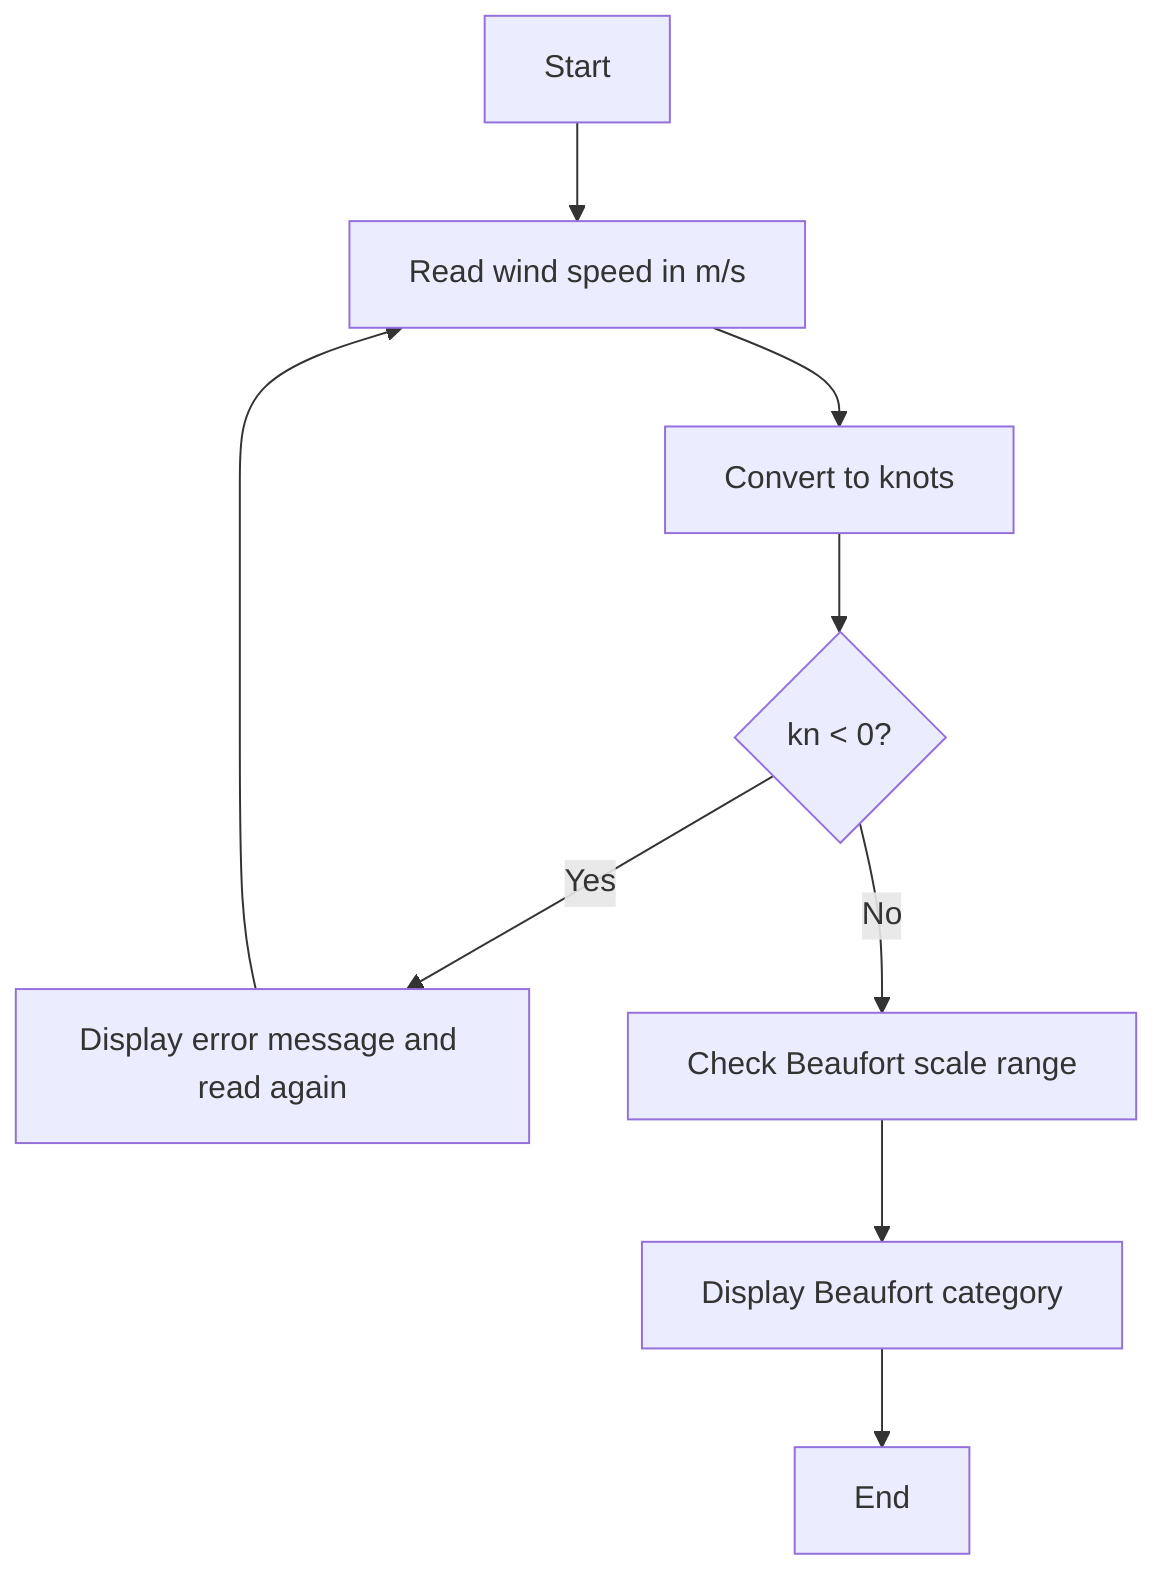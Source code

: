 flowchart TD
    A[Start] --> B[Read wind speed in m/s]
    B --> C[Convert to knots]
    C --> D{kn < 0?}
    D -- Yes --> E[Display error message and read again]
    E --> B
    D -- No --> F[Check Beaufort scale range]
    F --> G[Display Beaufort category]
    G --> H[End]